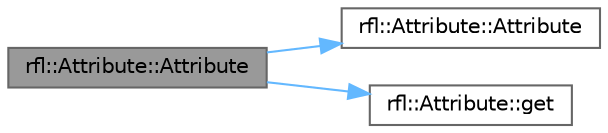 digraph "rfl::Attribute::Attribute"
{
 // LATEX_PDF_SIZE
  bgcolor="transparent";
  edge [fontname=Helvetica,fontsize=10,labelfontname=Helvetica,labelfontsize=10];
  node [fontname=Helvetica,fontsize=10,shape=box,height=0.2,width=0.4];
  rankdir="LR";
  Node1 [id="Node000001",label="rfl::Attribute::Attribute",height=0.2,width=0.4,color="gray40", fillcolor="grey60", style="filled", fontcolor="black",tooltip=" "];
  Node1 -> Node2 [id="edge3_Node000001_Node000002",color="steelblue1",style="solid",tooltip=" "];
  Node2 [id="Node000002",label="rfl::Attribute::Attribute",height=0.2,width=0.4,color="grey40", fillcolor="white", style="filled",URL="$structrfl_1_1_attribute.html#a18f18938fa49526d8cb1c3a964050d20",tooltip=" "];
  Node1 -> Node3 [id="edge4_Node000001_Node000003",color="steelblue1",style="solid",tooltip=" "];
  Node3 [id="Node000003",label="rfl::Attribute::get",height=0.2,width=0.4,color="grey40", fillcolor="white", style="filled",URL="$structrfl_1_1_attribute.html#af67cfbe6013ab316823976ec797c0595",tooltip="Returns the underlying object."];
}
